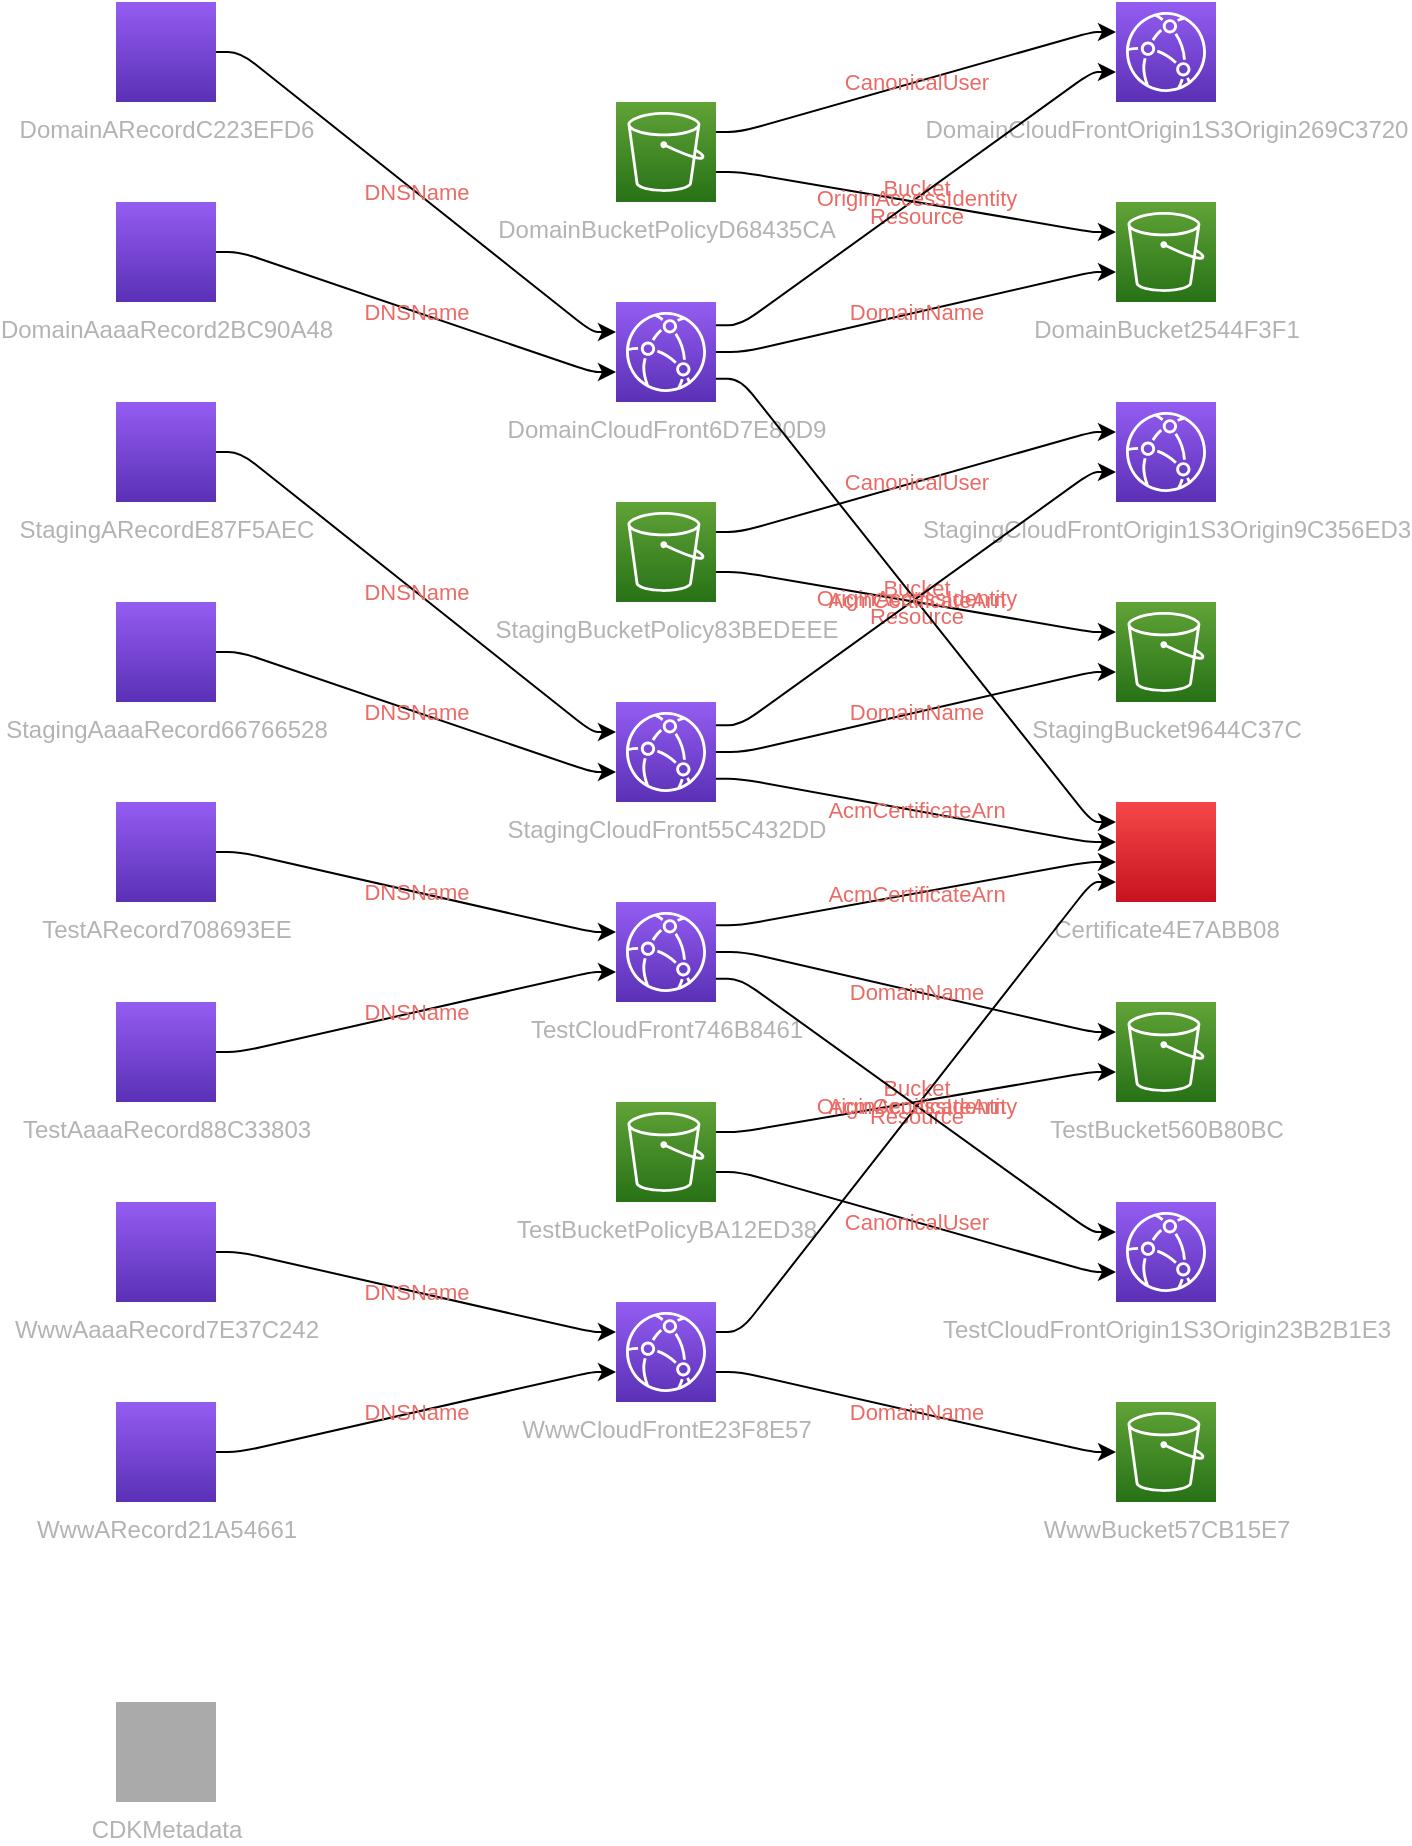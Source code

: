 <mxfile version="13.1.3" pages="2">
            <diagram id="diagramid" name="Diagram">
              <mxGraphModel><root><mxCell id="0"/><mxCell id="1" parent="0"/><mxCell id="2" value="Certificate4E7ABB08" style="outlineConnect=0;fontColor=#B3B3B3;gradientColor=#F54749;gradientDirection=north;fillColor=#C7131F;strokeColor=#ffffff;dashed=0;verticalLabelPosition=bottom;verticalAlign=top;align=center;html=1;fontSize=12;fontStyle=0;aspect=fixed;shape=mxgraph.aws4.resourceIcon;resIcon=mxgraph.aws4.certificatemanager;" vertex="1" parent="1"><mxGeometry x="500" y="400" width="50" height="50" as="geometry"/></mxCell><mxCell id="3" value="WwwBucket57CB15E7" style="outlineConnect=0;fontColor=#B3B3B3;gradientColor=#60A337;gradientDirection=north;fillColor=#277116;strokeColor=#ffffff;dashed=0;verticalLabelPosition=bottom;verticalAlign=top;align=center;html=1;fontSize=12;fontStyle=0;aspect=fixed;shape=mxgraph.aws4.resourceIcon;resIcon=mxgraph.aws4.s3;" vertex="1" parent="1"><mxGeometry x="500" y="700" width="50" height="50" as="geometry"/></mxCell><mxCell id="4" value="DomainBucket2544F3F1" style="outlineConnect=0;fontColor=#B3B3B3;gradientColor=#60A337;gradientDirection=north;fillColor=#277116;strokeColor=#ffffff;dashed=0;verticalLabelPosition=bottom;verticalAlign=top;align=center;html=1;fontSize=12;fontStyle=0;aspect=fixed;shape=mxgraph.aws4.resourceIcon;resIcon=mxgraph.aws4.s3;" vertex="1" parent="1"><mxGeometry x="500" y="100" width="50" height="50" as="geometry"/></mxCell><mxCell id="5" value="DomainBucketPolicyD68435CA" style="outlineConnect=0;fontColor=#B3B3B3;gradientColor=#60A337;gradientDirection=north;fillColor=#277116;strokeColor=#ffffff;dashed=0;verticalLabelPosition=bottom;verticalAlign=top;align=center;html=1;fontSize=12;fontStyle=0;aspect=fixed;shape=mxgraph.aws4.resourceIcon;resIcon=mxgraph.aws4.s3;" vertex="1" parent="1"><mxGeometry x="250" y="50" width="50" height="50" as="geometry"/></mxCell><mxCell id="6" value="StagingBucket9644C37C" style="outlineConnect=0;fontColor=#B3B3B3;gradientColor=#60A337;gradientDirection=north;fillColor=#277116;strokeColor=#ffffff;dashed=0;verticalLabelPosition=bottom;verticalAlign=top;align=center;html=1;fontSize=12;fontStyle=0;aspect=fixed;shape=mxgraph.aws4.resourceIcon;resIcon=mxgraph.aws4.s3;" vertex="1" parent="1"><mxGeometry x="500" y="300" width="50" height="50" as="geometry"/></mxCell><mxCell id="7" value="StagingBucketPolicy83BEDEEE" style="outlineConnect=0;fontColor=#B3B3B3;gradientColor=#60A337;gradientDirection=north;fillColor=#277116;strokeColor=#ffffff;dashed=0;verticalLabelPosition=bottom;verticalAlign=top;align=center;html=1;fontSize=12;fontStyle=0;aspect=fixed;shape=mxgraph.aws4.resourceIcon;resIcon=mxgraph.aws4.s3;" vertex="1" parent="1"><mxGeometry x="250" y="250" width="50" height="50" as="geometry"/></mxCell><mxCell id="8" value="TestBucket560B80BC" style="outlineConnect=0;fontColor=#B3B3B3;gradientColor=#60A337;gradientDirection=north;fillColor=#277116;strokeColor=#ffffff;dashed=0;verticalLabelPosition=bottom;verticalAlign=top;align=center;html=1;fontSize=12;fontStyle=0;aspect=fixed;shape=mxgraph.aws4.resourceIcon;resIcon=mxgraph.aws4.s3;" vertex="1" parent="1"><mxGeometry x="500" y="500" width="50" height="50" as="geometry"/></mxCell><mxCell id="9" value="TestBucketPolicyBA12ED38" style="outlineConnect=0;fontColor=#B3B3B3;gradientColor=#60A337;gradientDirection=north;fillColor=#277116;strokeColor=#ffffff;dashed=0;verticalLabelPosition=bottom;verticalAlign=top;align=center;html=1;fontSize=12;fontStyle=0;aspect=fixed;shape=mxgraph.aws4.resourceIcon;resIcon=mxgraph.aws4.s3;" vertex="1" parent="1"><mxGeometry x="250" y="550" width="50" height="50" as="geometry"/></mxCell><mxCell id="10" value="WwwCloudFrontE23F8E57" style="outlineConnect=0;fontColor=#B3B3B3;gradientColor=#945DF2;gradientDirection=north;fillColor=#5A30B5;strokeColor=#ffffff;dashed=0;verticalLabelPosition=bottom;verticalAlign=top;align=center;html=1;fontSize=12;fontStyle=0;aspect=fixed;shape=mxgraph.aws4.resourceIcon;resIcon=mxgraph.aws4.cloudfront;" vertex="1" parent="1"><mxGeometry x="250" y="650" width="50" height="50" as="geometry"/></mxCell><mxCell id="11" value="DomainCloudFrontOrigin1S3Origin269C3720" style="outlineConnect=0;fontColor=#B3B3B3;gradientColor=#945DF2;gradientDirection=north;fillColor=#5A30B5;strokeColor=#ffffff;dashed=0;verticalLabelPosition=bottom;verticalAlign=top;align=center;html=1;fontSize=12;fontStyle=0;aspect=fixed;shape=mxgraph.aws4.resourceIcon;resIcon=mxgraph.aws4.cloudfront;" vertex="1" parent="1"><mxGeometry x="500" width="50" height="50" as="geometry"/></mxCell><mxCell id="12" value="DomainCloudFront6D7E80D9" style="outlineConnect=0;fontColor=#B3B3B3;gradientColor=#945DF2;gradientDirection=north;fillColor=#5A30B5;strokeColor=#ffffff;dashed=0;verticalLabelPosition=bottom;verticalAlign=top;align=center;html=1;fontSize=12;fontStyle=0;aspect=fixed;shape=mxgraph.aws4.resourceIcon;resIcon=mxgraph.aws4.cloudfront;" vertex="1" parent="1"><mxGeometry x="250" y="150" width="50" height="50" as="geometry"/></mxCell><mxCell id="13" value="StagingCloudFrontOrigin1S3Origin9C356ED3" style="outlineConnect=0;fontColor=#B3B3B3;gradientColor=#945DF2;gradientDirection=north;fillColor=#5A30B5;strokeColor=#ffffff;dashed=0;verticalLabelPosition=bottom;verticalAlign=top;align=center;html=1;fontSize=12;fontStyle=0;aspect=fixed;shape=mxgraph.aws4.resourceIcon;resIcon=mxgraph.aws4.cloudfront;" vertex="1" parent="1"><mxGeometry x="500" y="200" width="50" height="50" as="geometry"/></mxCell><mxCell id="14" value="StagingCloudFront55C432DD" style="outlineConnect=0;fontColor=#B3B3B3;gradientColor=#945DF2;gradientDirection=north;fillColor=#5A30B5;strokeColor=#ffffff;dashed=0;verticalLabelPosition=bottom;verticalAlign=top;align=center;html=1;fontSize=12;fontStyle=0;aspect=fixed;shape=mxgraph.aws4.resourceIcon;resIcon=mxgraph.aws4.cloudfront;" vertex="1" parent="1"><mxGeometry x="250" y="350" width="50" height="50" as="geometry"/></mxCell><mxCell id="15" value="TestCloudFrontOrigin1S3Origin23B2B1E3" style="outlineConnect=0;fontColor=#B3B3B3;gradientColor=#945DF2;gradientDirection=north;fillColor=#5A30B5;strokeColor=#ffffff;dashed=0;verticalLabelPosition=bottom;verticalAlign=top;align=center;html=1;fontSize=12;fontStyle=0;aspect=fixed;shape=mxgraph.aws4.resourceIcon;resIcon=mxgraph.aws4.cloudfront;" vertex="1" parent="1"><mxGeometry x="500" y="600" width="50" height="50" as="geometry"/></mxCell><mxCell id="16" value="TestCloudFront746B8461" style="outlineConnect=0;fontColor=#B3B3B3;gradientColor=#945DF2;gradientDirection=north;fillColor=#5A30B5;strokeColor=#ffffff;dashed=0;verticalLabelPosition=bottom;verticalAlign=top;align=center;html=1;fontSize=12;fontStyle=0;aspect=fixed;shape=mxgraph.aws4.resourceIcon;resIcon=mxgraph.aws4.cloudfront;" vertex="1" parent="1"><mxGeometry x="250" y="450" width="50" height="50" as="geometry"/></mxCell><mxCell id="17" value="WwwARecord21A54661" style="outlineConnect=0;fontColor=#B3B3B3;gradientColor=#945DF2;gradientDirection=north;fillColor=#5A30B5;strokeColor=#ffffff;dashed=0;verticalLabelPosition=bottom;verticalAlign=top;align=center;html=1;fontSize=12;fontStyle=0;aspect=fixed;shape=mxgraph.aws4.resourceIcon;resIcon=mxgraph.aws4.route53;" vertex="1" parent="1"><mxGeometry y="700" width="50" height="50" as="geometry"/></mxCell><mxCell id="18" value="WwwAaaaRecord7E37C242" style="outlineConnect=0;fontColor=#B3B3B3;gradientColor=#945DF2;gradientDirection=north;fillColor=#5A30B5;strokeColor=#ffffff;dashed=0;verticalLabelPosition=bottom;verticalAlign=top;align=center;html=1;fontSize=12;fontStyle=0;aspect=fixed;shape=mxgraph.aws4.resourceIcon;resIcon=mxgraph.aws4.route53;" vertex="1" parent="1"><mxGeometry y="600" width="50" height="50" as="geometry"/></mxCell><mxCell id="19" value="DomainARecordC223EFD6" style="outlineConnect=0;fontColor=#B3B3B3;gradientColor=#945DF2;gradientDirection=north;fillColor=#5A30B5;strokeColor=#ffffff;dashed=0;verticalLabelPosition=bottom;verticalAlign=top;align=center;html=1;fontSize=12;fontStyle=0;aspect=fixed;shape=mxgraph.aws4.resourceIcon;resIcon=mxgraph.aws4.route53;" vertex="1" parent="1"><mxGeometry width="50" height="50" as="geometry"/></mxCell><mxCell id="20" value="DomainAaaaRecord2BC90A48" style="outlineConnect=0;fontColor=#B3B3B3;gradientColor=#945DF2;gradientDirection=north;fillColor=#5A30B5;strokeColor=#ffffff;dashed=0;verticalLabelPosition=bottom;verticalAlign=top;align=center;html=1;fontSize=12;fontStyle=0;aspect=fixed;shape=mxgraph.aws4.resourceIcon;resIcon=mxgraph.aws4.route53;" vertex="1" parent="1"><mxGeometry y="100" width="50" height="50" as="geometry"/></mxCell><mxCell id="21" value="StagingARecordE87F5AEC" style="outlineConnect=0;fontColor=#B3B3B3;gradientColor=#945DF2;gradientDirection=north;fillColor=#5A30B5;strokeColor=#ffffff;dashed=0;verticalLabelPosition=bottom;verticalAlign=top;align=center;html=1;fontSize=12;fontStyle=0;aspect=fixed;shape=mxgraph.aws4.resourceIcon;resIcon=mxgraph.aws4.route53;" vertex="1" parent="1"><mxGeometry y="200" width="50" height="50" as="geometry"/></mxCell><mxCell id="22" value="StagingAaaaRecord66766528" style="outlineConnect=0;fontColor=#B3B3B3;gradientColor=#945DF2;gradientDirection=north;fillColor=#5A30B5;strokeColor=#ffffff;dashed=0;verticalLabelPosition=bottom;verticalAlign=top;align=center;html=1;fontSize=12;fontStyle=0;aspect=fixed;shape=mxgraph.aws4.resourceIcon;resIcon=mxgraph.aws4.route53;" vertex="1" parent="1"><mxGeometry y="300" width="50" height="50" as="geometry"/></mxCell><mxCell id="23" value="TestARecord708693EE" style="outlineConnect=0;fontColor=#B3B3B3;gradientColor=#945DF2;gradientDirection=north;fillColor=#5A30B5;strokeColor=#ffffff;dashed=0;verticalLabelPosition=bottom;verticalAlign=top;align=center;html=1;fontSize=12;fontStyle=0;aspect=fixed;shape=mxgraph.aws4.resourceIcon;resIcon=mxgraph.aws4.route53;" vertex="1" parent="1"><mxGeometry y="400" width="50" height="50" as="geometry"/></mxCell><mxCell id="24" value="TestAaaaRecord88C33803" style="outlineConnect=0;fontColor=#B3B3B3;gradientColor=#945DF2;gradientDirection=north;fillColor=#5A30B5;strokeColor=#ffffff;dashed=0;verticalLabelPosition=bottom;verticalAlign=top;align=center;html=1;fontSize=12;fontStyle=0;aspect=fixed;shape=mxgraph.aws4.resourceIcon;resIcon=mxgraph.aws4.route53;" vertex="1" parent="1"><mxGeometry y="500" width="50" height="50" as="geometry"/></mxCell><mxCell id="25" value="CDKMetadata" style="outlineConnect=0;fontColor=#B3B3B3;gradientColor=#aaaaaa;gradientDirection=north;fillColor=#aaaaaa;strokeColor=#ffffff;dashed=0;verticalLabelPosition=bottom;verticalAlign=top;align=center;html=1;fontSize=12;fontStyle=0;aspect=fixed;shape=mxgraph.aws4.resourceIcon;resIcon=mxgraph.aws4.cdk;" vertex="1" parent="1"><mxGeometry y="850" width="50" height="50" as="geometry"/></mxCell><mxCell id="DomainBucket2544F3F1|DomainBucketPolicyD68435CA" value="Bucket&#xA;Resource" style="edgeStyle=orthogonalEdgeStyle;rounded=1;orthogonalLoop=1;jettySize=auto;html=1;labelBackgroundColor=none;fontColor=#EA6B66;noEdgeStyle=1;orthogonal=1;" edge="1" parent="1" source="5" target="4"><mxGeometry relative="1" as="geometry"><Array as="points"><mxPoint x="312" y="85"/><mxPoint x="488" y="115"/></Array></mxGeometry></mxCell><mxCell id="DomainCloudFrontOrigin1S3Origin269C3720|DomainBucketPolicyD68435CA" value="CanonicalUser" style="edgeStyle=orthogonalEdgeStyle;rounded=1;orthogonalLoop=1;jettySize=auto;html=1;labelBackgroundColor=none;fontColor=#EA6B66;noEdgeStyle=1;orthogonal=1;" edge="1" parent="1" source="5" target="11"><mxGeometry relative="1" as="geometry"><Array as="points"><mxPoint x="312" y="65"/><mxPoint x="488" y="15"/></Array></mxGeometry></mxCell><mxCell id="StagingBucket9644C37C|StagingBucketPolicy83BEDEEE" value="Bucket&#xA;Resource" style="edgeStyle=orthogonalEdgeStyle;rounded=1;orthogonalLoop=1;jettySize=auto;html=1;labelBackgroundColor=none;fontColor=#EA6B66;noEdgeStyle=1;orthogonal=1;" edge="1" parent="1" source="7" target="6"><mxGeometry relative="1" as="geometry"><Array as="points"><mxPoint x="312" y="285"/><mxPoint x="488" y="315"/></Array></mxGeometry></mxCell><mxCell id="StagingCloudFrontOrigin1S3Origin9C356ED3|StagingBucketPolicy83BEDEEE" value="CanonicalUser" style="edgeStyle=orthogonalEdgeStyle;rounded=1;orthogonalLoop=1;jettySize=auto;html=1;labelBackgroundColor=none;fontColor=#EA6B66;noEdgeStyle=1;orthogonal=1;" edge="1" parent="1" source="7" target="13"><mxGeometry relative="1" as="geometry"><Array as="points"><mxPoint x="312" y="265"/><mxPoint x="488" y="215"/></Array></mxGeometry></mxCell><mxCell id="TestBucket560B80BC|TestBucketPolicyBA12ED38" value="Bucket&#xA;Resource" style="edgeStyle=orthogonalEdgeStyle;rounded=1;orthogonalLoop=1;jettySize=auto;html=1;labelBackgroundColor=none;fontColor=#EA6B66;noEdgeStyle=1;orthogonal=1;" edge="1" parent="1" source="9" target="8"><mxGeometry relative="1" as="geometry"><Array as="points"><mxPoint x="312" y="565"/><mxPoint x="488" y="535"/></Array></mxGeometry></mxCell><mxCell id="TestCloudFrontOrigin1S3Origin23B2B1E3|TestBucketPolicyBA12ED38" value="CanonicalUser" style="edgeStyle=orthogonalEdgeStyle;rounded=1;orthogonalLoop=1;jettySize=auto;html=1;labelBackgroundColor=none;fontColor=#EA6B66;noEdgeStyle=1;orthogonal=1;" edge="1" parent="1" source="9" target="15"><mxGeometry relative="1" as="geometry"><Array as="points"><mxPoint x="312" y="585"/><mxPoint x="488" y="635"/></Array></mxGeometry></mxCell><mxCell id="Certificate4E7ABB08|WwwCloudFrontE23F8E57" value="AcmCertificateArn" style="edgeStyle=orthogonalEdgeStyle;rounded=1;orthogonalLoop=1;jettySize=auto;html=1;labelBackgroundColor=none;fontColor=#EA6B66;noEdgeStyle=1;orthogonal=1;" edge="1" parent="1" source="10" target="2"><mxGeometry relative="1" as="geometry"><Array as="points"><mxPoint x="312" y="665"/><mxPoint x="488" y="440"/></Array></mxGeometry></mxCell><mxCell id="WwwBucket57CB15E7|WwwCloudFrontE23F8E57" value="DomainName" style="edgeStyle=orthogonalEdgeStyle;rounded=1;orthogonalLoop=1;jettySize=auto;html=1;labelBackgroundColor=none;fontColor=#EA6B66;noEdgeStyle=1;orthogonal=1;" edge="1" parent="1" source="10" target="3"><mxGeometry relative="1" as="geometry"><Array as="points"><mxPoint x="312" y="685"/><mxPoint x="488" y="725"/></Array></mxGeometry></mxCell><mxCell id="DomainCloudFrontOrigin1S3Origin269C3720|DomainCloudFront6D7E80D9" value="OriginAccessIdentity" style="edgeStyle=orthogonalEdgeStyle;rounded=1;orthogonalLoop=1;jettySize=auto;html=1;labelBackgroundColor=none;fontColor=#EA6B66;noEdgeStyle=1;orthogonal=1;" edge="1" parent="1" source="12" target="11"><mxGeometry relative="1" as="geometry"><Array as="points"><mxPoint x="312" y="161.667"/><mxPoint x="488" y="35"/></Array></mxGeometry></mxCell><mxCell id="Certificate4E7ABB08|DomainCloudFront6D7E80D9" value="AcmCertificateArn" style="edgeStyle=orthogonalEdgeStyle;rounded=1;orthogonalLoop=1;jettySize=auto;html=1;labelBackgroundColor=none;fontColor=#EA6B66;noEdgeStyle=1;orthogonal=1;" edge="1" parent="1" source="12" target="2"><mxGeometry relative="1" as="geometry"><Array as="points"><mxPoint x="312" y="188.333"/><mxPoint x="488" y="410"/></Array></mxGeometry></mxCell><mxCell id="DomainBucket2544F3F1|DomainCloudFront6D7E80D9" value="DomainName" style="edgeStyle=orthogonalEdgeStyle;rounded=1;orthogonalLoop=1;jettySize=auto;html=1;labelBackgroundColor=none;fontColor=#EA6B66;noEdgeStyle=1;orthogonal=1;" edge="1" parent="1" source="12" target="4"><mxGeometry relative="1" as="geometry"><Array as="points"><mxPoint x="314" y="175"/><mxPoint x="488" y="135"/></Array></mxGeometry></mxCell><mxCell id="StagingCloudFrontOrigin1S3Origin9C356ED3|StagingCloudFront55C432DD" value="OriginAccessIdentity" style="edgeStyle=orthogonalEdgeStyle;rounded=1;orthogonalLoop=1;jettySize=auto;html=1;labelBackgroundColor=none;fontColor=#EA6B66;noEdgeStyle=1;orthogonal=1;" edge="1" parent="1" source="14" target="13"><mxGeometry relative="1" as="geometry"><Array as="points"><mxPoint x="312" y="361.667"/><mxPoint x="488" y="235"/></Array></mxGeometry></mxCell><mxCell id="Certificate4E7ABB08|StagingCloudFront55C432DD" value="AcmCertificateArn" style="edgeStyle=orthogonalEdgeStyle;rounded=1;orthogonalLoop=1;jettySize=auto;html=1;labelBackgroundColor=none;fontColor=#EA6B66;noEdgeStyle=1;orthogonal=1;" edge="1" parent="1" source="14" target="2"><mxGeometry relative="1" as="geometry"><Array as="points"><mxPoint x="312" y="388.333"/><mxPoint x="486" y="420"/></Array></mxGeometry></mxCell><mxCell id="StagingBucket9644C37C|StagingCloudFront55C432DD" value="DomainName" style="edgeStyle=orthogonalEdgeStyle;rounded=1;orthogonalLoop=1;jettySize=auto;html=1;labelBackgroundColor=none;fontColor=#EA6B66;noEdgeStyle=1;orthogonal=1;" edge="1" parent="1" source="14" target="6"><mxGeometry relative="1" as="geometry"><Array as="points"><mxPoint x="314" y="375"/><mxPoint x="488" y="335"/></Array></mxGeometry></mxCell><mxCell id="TestCloudFrontOrigin1S3Origin23B2B1E3|TestCloudFront746B8461" value="OriginAccessIdentity" style="edgeStyle=orthogonalEdgeStyle;rounded=1;orthogonalLoop=1;jettySize=auto;html=1;labelBackgroundColor=none;fontColor=#EA6B66;noEdgeStyle=1;orthogonal=1;" edge="1" parent="1" source="16" target="15"><mxGeometry relative="1" as="geometry"><Array as="points"><mxPoint x="312" y="488.333"/><mxPoint x="488" y="615"/></Array></mxGeometry></mxCell><mxCell id="Certificate4E7ABB08|TestCloudFront746B8461" value="AcmCertificateArn" style="edgeStyle=orthogonalEdgeStyle;rounded=1;orthogonalLoop=1;jettySize=auto;html=1;labelBackgroundColor=none;fontColor=#EA6B66;noEdgeStyle=1;orthogonal=1;" edge="1" parent="1" source="16" target="2"><mxGeometry relative="1" as="geometry"><Array as="points"><mxPoint x="312" y="461.667"/><mxPoint x="486" y="430"/></Array></mxGeometry></mxCell><mxCell id="TestBucket560B80BC|TestCloudFront746B8461" value="DomainName" style="edgeStyle=orthogonalEdgeStyle;rounded=1;orthogonalLoop=1;jettySize=auto;html=1;labelBackgroundColor=none;fontColor=#EA6B66;noEdgeStyle=1;orthogonal=1;" edge="1" parent="1" source="16" target="8"><mxGeometry relative="1" as="geometry"><Array as="points"><mxPoint x="314" y="475"/><mxPoint x="488" y="515"/></Array></mxGeometry></mxCell><mxCell id="WwwCloudFrontE23F8E57|WwwARecord21A54661" value="DNSName" style="edgeStyle=orthogonalEdgeStyle;rounded=1;orthogonalLoop=1;jettySize=auto;html=1;labelBackgroundColor=none;fontColor=#EA6B66;noEdgeStyle=1;orthogonal=1;" edge="1" parent="1" source="17" target="10"><mxGeometry relative="1" as="geometry"><Array as="points"><mxPoint x="62" y="725"/><mxPoint x="238" y="685"/></Array></mxGeometry></mxCell><mxCell id="WwwCloudFrontE23F8E57|WwwAaaaRecord7E37C242" value="DNSName" style="edgeStyle=orthogonalEdgeStyle;rounded=1;orthogonalLoop=1;jettySize=auto;html=1;labelBackgroundColor=none;fontColor=#EA6B66;noEdgeStyle=1;orthogonal=1;" edge="1" parent="1" source="18" target="10"><mxGeometry relative="1" as="geometry"><Array as="points"><mxPoint x="62" y="625"/><mxPoint x="238" y="665"/></Array></mxGeometry></mxCell><mxCell id="DomainCloudFront6D7E80D9|DomainARecordC223EFD6" value="DNSName" style="edgeStyle=orthogonalEdgeStyle;rounded=1;orthogonalLoop=1;jettySize=auto;html=1;labelBackgroundColor=none;fontColor=#EA6B66;noEdgeStyle=1;orthogonal=1;" edge="1" parent="1" source="19" target="12"><mxGeometry relative="1" as="geometry"><Array as="points"><mxPoint x="62" y="25"/><mxPoint x="238" y="165"/></Array></mxGeometry></mxCell><mxCell id="DomainCloudFront6D7E80D9|DomainAaaaRecord2BC90A48" value="DNSName" style="edgeStyle=orthogonalEdgeStyle;rounded=1;orthogonalLoop=1;jettySize=auto;html=1;labelBackgroundColor=none;fontColor=#EA6B66;noEdgeStyle=1;orthogonal=1;" edge="1" parent="1" source="20" target="12"><mxGeometry relative="1" as="geometry"><Array as="points"><mxPoint x="62" y="125"/><mxPoint x="238" y="185"/></Array></mxGeometry></mxCell><mxCell id="StagingCloudFront55C432DD|StagingARecordE87F5AEC" value="DNSName" style="edgeStyle=orthogonalEdgeStyle;rounded=1;orthogonalLoop=1;jettySize=auto;html=1;labelBackgroundColor=none;fontColor=#EA6B66;noEdgeStyle=1;orthogonal=1;" edge="1" parent="1" source="21" target="14"><mxGeometry relative="1" as="geometry"><Array as="points"><mxPoint x="62" y="225"/><mxPoint x="238" y="365"/></Array></mxGeometry></mxCell><mxCell id="StagingCloudFront55C432DD|StagingAaaaRecord66766528" value="DNSName" style="edgeStyle=orthogonalEdgeStyle;rounded=1;orthogonalLoop=1;jettySize=auto;html=1;labelBackgroundColor=none;fontColor=#EA6B66;noEdgeStyle=1;orthogonal=1;" edge="1" parent="1" source="22" target="14"><mxGeometry relative="1" as="geometry"><Array as="points"><mxPoint x="62" y="325"/><mxPoint x="238" y="385"/></Array></mxGeometry></mxCell><mxCell id="TestCloudFront746B8461|TestARecord708693EE" value="DNSName" style="edgeStyle=orthogonalEdgeStyle;rounded=1;orthogonalLoop=1;jettySize=auto;html=1;labelBackgroundColor=none;fontColor=#EA6B66;noEdgeStyle=1;orthogonal=1;" edge="1" parent="1" source="23" target="16"><mxGeometry relative="1" as="geometry"><Array as="points"><mxPoint x="62" y="425"/><mxPoint x="238" y="465"/></Array></mxGeometry></mxCell><mxCell id="TestCloudFront746B8461|TestAaaaRecord88C33803" value="DNSName" style="edgeStyle=orthogonalEdgeStyle;rounded=1;orthogonalLoop=1;jettySize=auto;html=1;labelBackgroundColor=none;fontColor=#EA6B66;noEdgeStyle=1;orthogonal=1;" edge="1" parent="1" source="24" target="16"><mxGeometry relative="1" as="geometry"><Array as="points"><mxPoint x="62" y="525"/><mxPoint x="238" y="485"/></Array></mxGeometry></mxCell></root></mxGraphModel>
            </diagram>
          </mxfile>